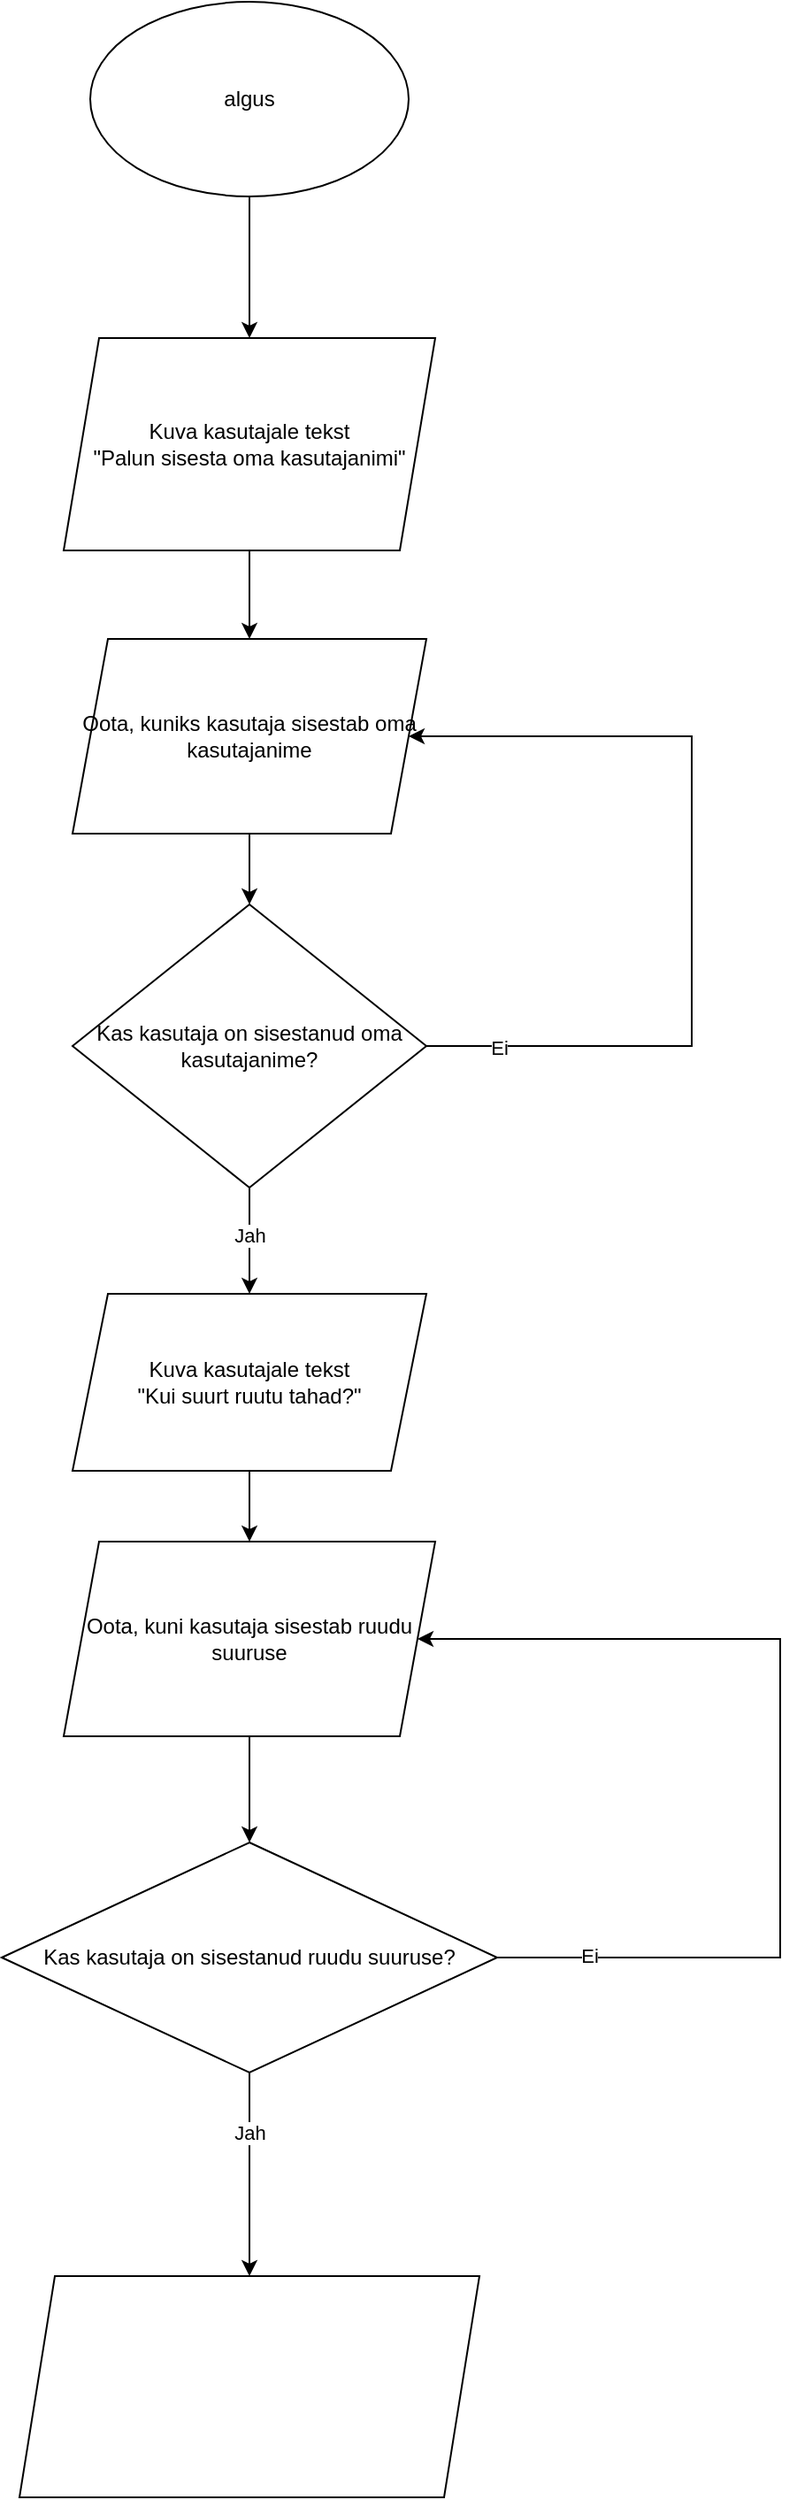 <mxfile version="28.2.5">
  <diagram id="C5RBs43oDa-KdzZeNtuy" name="Page-1">
    <mxGraphModel dx="784" dy="1185" grid="1" gridSize="10" guides="1" tooltips="1" connect="1" arrows="1" fold="1" page="1" pageScale="1" pageWidth="827" pageHeight="1169" math="0" shadow="0">
      <root>
        <mxCell id="WIyWlLk6GJQsqaUBKTNV-0" />
        <mxCell id="WIyWlLk6GJQsqaUBKTNV-1" parent="WIyWlLk6GJQsqaUBKTNV-0" />
        <mxCell id="7wMHticngGBa_UK11pjP-5" value="" style="edgeStyle=orthogonalEdgeStyle;rounded=0;orthogonalLoop=1;jettySize=auto;html=1;" edge="1" parent="WIyWlLk6GJQsqaUBKTNV-1" source="7wMHticngGBa_UK11pjP-0" target="7wMHticngGBa_UK11pjP-4">
          <mxGeometry relative="1" as="geometry" />
        </mxCell>
        <mxCell id="7wMHticngGBa_UK11pjP-0" value="algus" style="ellipse;whiteSpace=wrap;html=1;" vertex="1" parent="WIyWlLk6GJQsqaUBKTNV-1">
          <mxGeometry x="290" y="20" width="180" height="110" as="geometry" />
        </mxCell>
        <mxCell id="7wMHticngGBa_UK11pjP-8" value="" style="edgeStyle=orthogonalEdgeStyle;rounded=0;orthogonalLoop=1;jettySize=auto;html=1;" edge="1" parent="WIyWlLk6GJQsqaUBKTNV-1" source="7wMHticngGBa_UK11pjP-4" target="7wMHticngGBa_UK11pjP-7">
          <mxGeometry relative="1" as="geometry" />
        </mxCell>
        <mxCell id="7wMHticngGBa_UK11pjP-4" value="Kuva kasutajale tekst&lt;div&gt;&quot;Palun sisesta oma kasutajanimi&quot;&lt;/div&gt;" style="shape=parallelogram;perimeter=parallelogramPerimeter;whiteSpace=wrap;html=1;fixedSize=1;" vertex="1" parent="WIyWlLk6GJQsqaUBKTNV-1">
          <mxGeometry x="275" y="210" width="210" height="120" as="geometry" />
        </mxCell>
        <mxCell id="7wMHticngGBa_UK11pjP-10" value="" style="edgeStyle=orthogonalEdgeStyle;rounded=0;orthogonalLoop=1;jettySize=auto;html=1;" edge="1" parent="WIyWlLk6GJQsqaUBKTNV-1" source="7wMHticngGBa_UK11pjP-7" target="7wMHticngGBa_UK11pjP-9">
          <mxGeometry relative="1" as="geometry" />
        </mxCell>
        <mxCell id="7wMHticngGBa_UK11pjP-7" value="Oota, kuniks kasutaja sisestab oma&lt;div&gt;kasutajanime&lt;/div&gt;" style="shape=parallelogram;perimeter=parallelogramPerimeter;whiteSpace=wrap;html=1;fixedSize=1;" vertex="1" parent="WIyWlLk6GJQsqaUBKTNV-1">
          <mxGeometry x="280" y="380" width="200" height="110" as="geometry" />
        </mxCell>
        <mxCell id="7wMHticngGBa_UK11pjP-11" style="edgeStyle=orthogonalEdgeStyle;rounded=0;orthogonalLoop=1;jettySize=auto;html=1;entryX=1;entryY=0.5;entryDx=0;entryDy=0;" edge="1" parent="WIyWlLk6GJQsqaUBKTNV-1" source="7wMHticngGBa_UK11pjP-9" target="7wMHticngGBa_UK11pjP-7">
          <mxGeometry relative="1" as="geometry">
            <Array as="points">
              <mxPoint x="630" y="610" />
              <mxPoint x="630" y="435" />
            </Array>
          </mxGeometry>
        </mxCell>
        <mxCell id="7wMHticngGBa_UK11pjP-12" value="Ei" style="edgeLabel;html=1;align=center;verticalAlign=middle;resizable=0;points=[];" vertex="1" connectable="0" parent="7wMHticngGBa_UK11pjP-11">
          <mxGeometry x="-0.831" y="-1" relative="1" as="geometry">
            <mxPoint as="offset" />
          </mxGeometry>
        </mxCell>
        <mxCell id="7wMHticngGBa_UK11pjP-14" value="" style="edgeStyle=orthogonalEdgeStyle;rounded=0;orthogonalLoop=1;jettySize=auto;html=1;" edge="1" parent="WIyWlLk6GJQsqaUBKTNV-1" source="7wMHticngGBa_UK11pjP-9" target="7wMHticngGBa_UK11pjP-13">
          <mxGeometry relative="1" as="geometry" />
        </mxCell>
        <mxCell id="7wMHticngGBa_UK11pjP-15" value="Jah" style="edgeLabel;html=1;align=center;verticalAlign=middle;resizable=0;points=[];" vertex="1" connectable="0" parent="7wMHticngGBa_UK11pjP-14">
          <mxGeometry x="-0.1" relative="1" as="geometry">
            <mxPoint as="offset" />
          </mxGeometry>
        </mxCell>
        <mxCell id="7wMHticngGBa_UK11pjP-9" value="Kas kasutaja on sisestanud oma kasutajanime?" style="rhombus;whiteSpace=wrap;html=1;" vertex="1" parent="WIyWlLk6GJQsqaUBKTNV-1">
          <mxGeometry x="280" y="530" width="200" height="160" as="geometry" />
        </mxCell>
        <mxCell id="7wMHticngGBa_UK11pjP-17" value="" style="edgeStyle=orthogonalEdgeStyle;rounded=0;orthogonalLoop=1;jettySize=auto;html=1;" edge="1" parent="WIyWlLk6GJQsqaUBKTNV-1" source="7wMHticngGBa_UK11pjP-13" target="7wMHticngGBa_UK11pjP-16">
          <mxGeometry relative="1" as="geometry" />
        </mxCell>
        <mxCell id="7wMHticngGBa_UK11pjP-13" value="Kuva kasutajale tekst&lt;div&gt;&quot;Kui suurt ruutu tahad?&quot;&lt;/div&gt;" style="shape=parallelogram;perimeter=parallelogramPerimeter;whiteSpace=wrap;html=1;fixedSize=1;" vertex="1" parent="WIyWlLk6GJQsqaUBKTNV-1">
          <mxGeometry x="280" y="750" width="200" height="100" as="geometry" />
        </mxCell>
        <mxCell id="7wMHticngGBa_UK11pjP-19" value="" style="edgeStyle=orthogonalEdgeStyle;rounded=0;orthogonalLoop=1;jettySize=auto;html=1;" edge="1" parent="WIyWlLk6GJQsqaUBKTNV-1" source="7wMHticngGBa_UK11pjP-16" target="7wMHticngGBa_UK11pjP-18">
          <mxGeometry relative="1" as="geometry" />
        </mxCell>
        <mxCell id="7wMHticngGBa_UK11pjP-16" value="Oota, kuni kasutaja sisestab ruudu suuruse" style="shape=parallelogram;perimeter=parallelogramPerimeter;whiteSpace=wrap;html=1;fixedSize=1;" vertex="1" parent="WIyWlLk6GJQsqaUBKTNV-1">
          <mxGeometry x="275" y="890" width="210" height="110" as="geometry" />
        </mxCell>
        <mxCell id="7wMHticngGBa_UK11pjP-20" style="edgeStyle=orthogonalEdgeStyle;rounded=0;orthogonalLoop=1;jettySize=auto;html=1;entryX=1;entryY=0.5;entryDx=0;entryDy=0;" edge="1" parent="WIyWlLk6GJQsqaUBKTNV-1" source="7wMHticngGBa_UK11pjP-18" target="7wMHticngGBa_UK11pjP-16">
          <mxGeometry relative="1" as="geometry">
            <Array as="points">
              <mxPoint x="680" y="1125" />
              <mxPoint x="680" y="945" />
            </Array>
          </mxGeometry>
        </mxCell>
        <mxCell id="7wMHticngGBa_UK11pjP-21" value="Ei" style="edgeLabel;html=1;align=center;verticalAlign=middle;resizable=0;points=[];" vertex="1" connectable="0" parent="7wMHticngGBa_UK11pjP-20">
          <mxGeometry x="-0.809" y="1" relative="1" as="geometry">
            <mxPoint as="offset" />
          </mxGeometry>
        </mxCell>
        <mxCell id="7wMHticngGBa_UK11pjP-23" value="" style="edgeStyle=orthogonalEdgeStyle;rounded=0;orthogonalLoop=1;jettySize=auto;html=1;" edge="1" parent="WIyWlLk6GJQsqaUBKTNV-1" source="7wMHticngGBa_UK11pjP-18" target="7wMHticngGBa_UK11pjP-22">
          <mxGeometry relative="1" as="geometry" />
        </mxCell>
        <mxCell id="7wMHticngGBa_UK11pjP-24" value="Jah" style="edgeLabel;html=1;align=center;verticalAlign=middle;resizable=0;points=[];" vertex="1" connectable="0" parent="7wMHticngGBa_UK11pjP-23">
          <mxGeometry x="-0.409" relative="1" as="geometry">
            <mxPoint as="offset" />
          </mxGeometry>
        </mxCell>
        <mxCell id="7wMHticngGBa_UK11pjP-18" value="Kas kasutaja on sisestanud ruudu suuruse?" style="rhombus;whiteSpace=wrap;html=1;" vertex="1" parent="WIyWlLk6GJQsqaUBKTNV-1">
          <mxGeometry x="240" y="1060" width="280" height="130" as="geometry" />
        </mxCell>
        <mxCell id="7wMHticngGBa_UK11pjP-22" value="" style="shape=parallelogram;perimeter=parallelogramPerimeter;whiteSpace=wrap;html=1;fixedSize=1;" vertex="1" parent="WIyWlLk6GJQsqaUBKTNV-1">
          <mxGeometry x="250" y="1305" width="260" height="125" as="geometry" />
        </mxCell>
      </root>
    </mxGraphModel>
  </diagram>
</mxfile>
